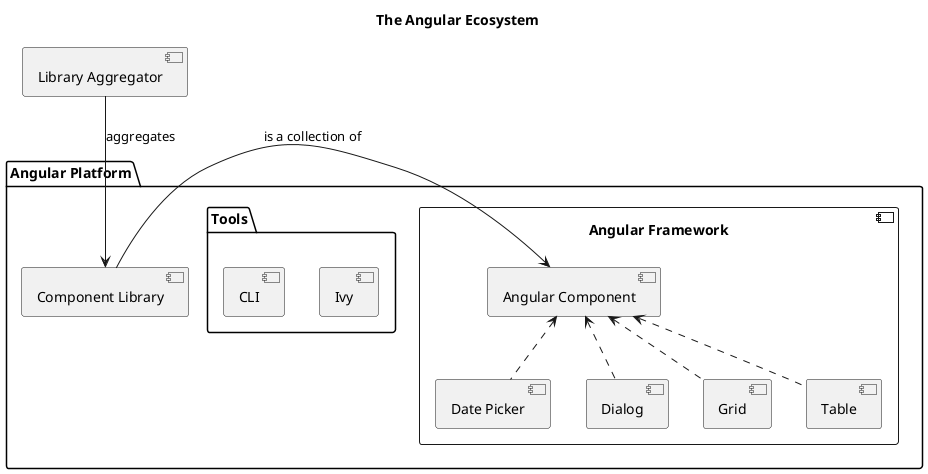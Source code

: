 @startuml

title The Angular Ecosystem

package "Angular Platform" {

	component "Angular Framework" as AF {
		[Angular Component] as AC

		AC <.. [Date Picker]
		AC <.. [Dialog]
		AC <.. [Grid]
		AC <.. [Table]
	}

	component [Component Library] as CL
	AC <- CL: is a collection of

	package Tools {
		[Ivy]
		[CLI]
	}

}

[Library Aggregator] --> CL: aggregates



@enduml
